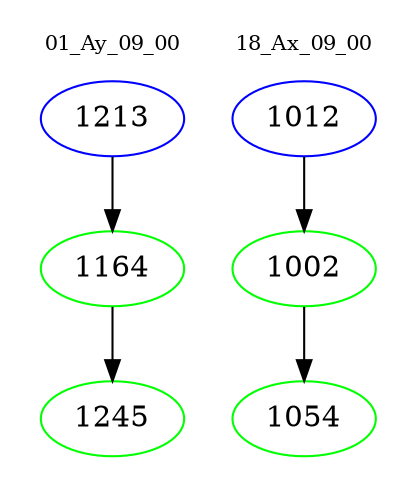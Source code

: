 digraph{
subgraph cluster_0 {
color = white
label = "01_Ay_09_00";
fontsize=10;
T0_1213 [label="1213", color="blue"]
T0_1213 -> T0_1164 [color="black"]
T0_1164 [label="1164", color="green"]
T0_1164 -> T0_1245 [color="black"]
T0_1245 [label="1245", color="green"]
}
subgraph cluster_1 {
color = white
label = "18_Ax_09_00";
fontsize=10;
T1_1012 [label="1012", color="blue"]
T1_1012 -> T1_1002 [color="black"]
T1_1002 [label="1002", color="green"]
T1_1002 -> T1_1054 [color="black"]
T1_1054 [label="1054", color="green"]
}
}
